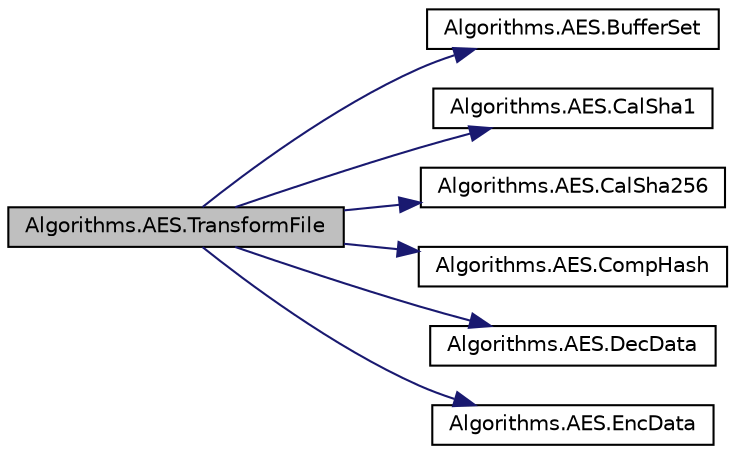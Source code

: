 digraph "Algorithms.AES.TransformFile"
{
 // INTERACTIVE_SVG=YES
 // LATEX_PDF_SIZE
  edge [fontname="Helvetica",fontsize="10",labelfontname="Helvetica",labelfontsize="10"];
  node [fontname="Helvetica",fontsize="10",shape=record];
  rankdir="LR";
  Node1 [label="Algorithms.AES.TransformFile",height=0.2,width=0.4,color="black", fillcolor="grey75", style="filled", fontcolor="black",tooltip="Transforms a file based on the specified operation."];
  Node1 -> Node2 [color="midnightblue",fontsize="10",style="solid",fontname="Helvetica"];
  Node2 [label="Algorithms.AES.BufferSet",height=0.2,width=0.4,color="black", fillcolor="white", style="filled",URL="$d2/de7/a00014.html#a6f3657cecb4f891ff3bb1281545efb79",tooltip="Sets up the buffer with the specified data."];
  Node1 -> Node3 [color="midnightblue",fontsize="10",style="solid",fontname="Helvetica"];
  Node3 [label="Algorithms.AES.CalSha1",height=0.2,width=0.4,color="black", fillcolor="white", style="filled",URL="$d2/de7/a00014.html#ad909f1d1343c495b1686f61c6b69b20d",tooltip="Calculates the SHA1 hash of the provided data."];
  Node1 -> Node4 [color="midnightblue",fontsize="10",style="solid",fontname="Helvetica"];
  Node4 [label="Algorithms.AES.CalSha256",height=0.2,width=0.4,color="black", fillcolor="white", style="filled",URL="$d2/de7/a00014.html#a11a05d84e0c22adc09ee4709ce8a0f7a",tooltip="Calculates the SHA256 hash of the provided data."];
  Node1 -> Node5 [color="midnightblue",fontsize="10",style="solid",fontname="Helvetica"];
  Node5 [label="Algorithms.AES.CompHash",height=0.2,width=0.4,color="black", fillcolor="white", style="filled",URL="$d2/de7/a00014.html#a9fe0e5820eccb0f9fb77add6939a3025",tooltip="Compares two hash values for equality."];
  Node1 -> Node6 [color="midnightblue",fontsize="10",style="solid",fontname="Helvetica"];
  Node6 [label="Algorithms.AES.DecData",height=0.2,width=0.4,color="black", fillcolor="white", style="filled",URL="$d2/de7/a00014.html#a6057ec90037ce1367840167702ad0a92",tooltip="Decrypts the provided data using AES encryption algorithm."];
  Node1 -> Node7 [color="midnightblue",fontsize="10",style="solid",fontname="Helvetica"];
  Node7 [label="Algorithms.AES.EncData",height=0.2,width=0.4,color="black", fillcolor="white", style="filled",URL="$d2/de7/a00014.html#a778e6cc9a7486abeac6ec55dd161ae7c",tooltip="Encrypts the provided data using AES encryption algorithm."];
}
